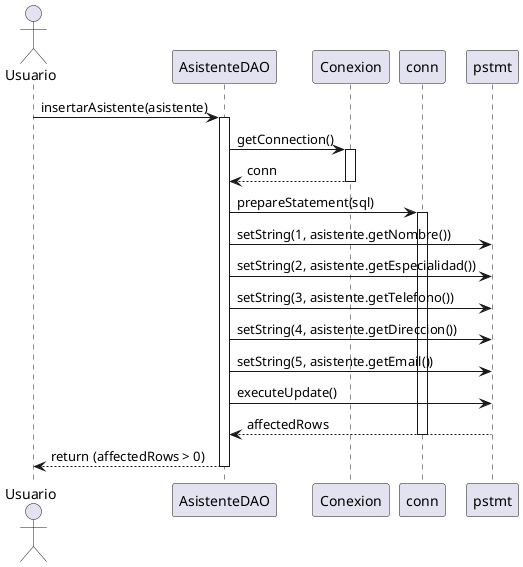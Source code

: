 @startuml
actor Usuario
Usuario -> AsistenteDAO: insertarAsistente(asistente)
activate AsistenteDAO
AsistenteDAO -> Conexion: getConnection()
activate Conexion
Conexion --> AsistenteDAO: conn
deactivate Conexion
AsistenteDAO -> conn: prepareStatement(sql)
activate conn
AsistenteDAO -> pstmt: setString(1, asistente.getNombre())
AsistenteDAO -> pstmt: setString(2, asistente.getEspecialidad())
AsistenteDAO -> pstmt: setString(3, asistente.getTelefono())
AsistenteDAO -> pstmt: setString(4, asistente.getDireccion())
AsistenteDAO -> pstmt: setString(5, asistente.getEmail())
AsistenteDAO -> pstmt: executeUpdate()
pstmt --> AsistenteDAO: affectedRows
deactivate conn
AsistenteDAO --> Usuario: return (affectedRows > 0)
deactivate AsistenteDAO
@enduml

